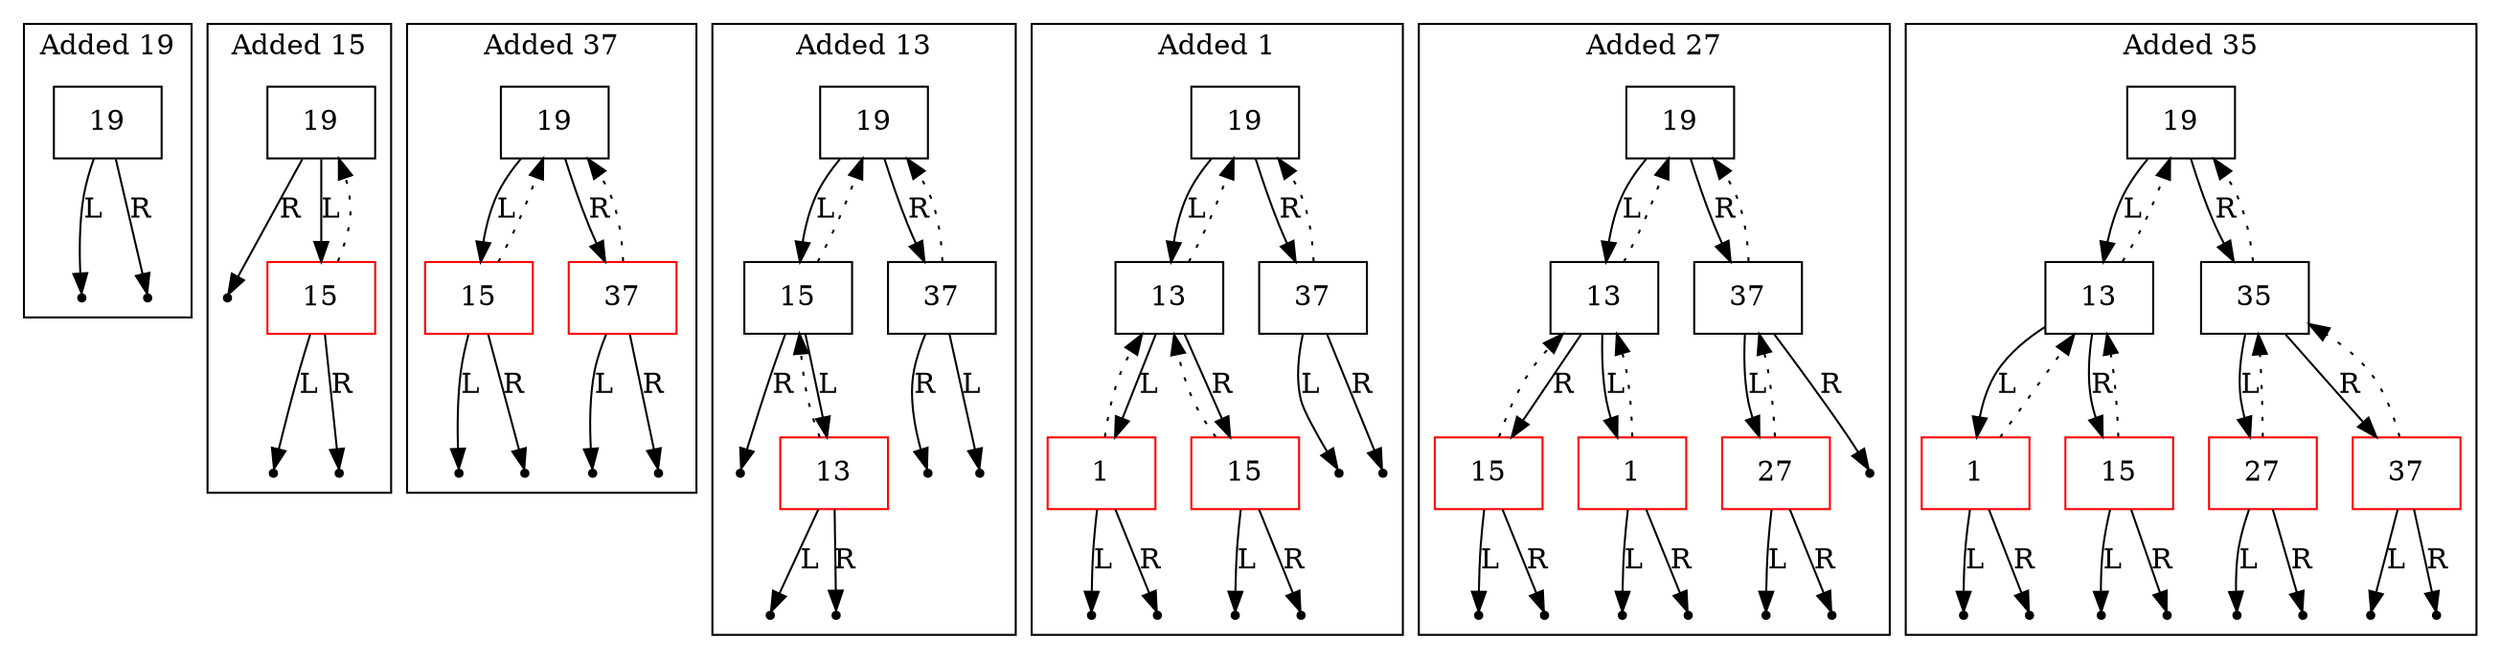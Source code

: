 digraph {
subgraph "cluster_Added 19_count_1"{
label ="Added 19";
"cluster_Added 19_count_1_data_19"[shape=record color=black label="{19}"];
"cluster_Added 19_count_1_data_19_leftNull" [label=Null shape=point color=black];
"cluster_Added 19_count_1_data_19_rightNull" [label=Null shape=point color=black];

"cluster_Added 19_count_1_data_19" -> "cluster_Added 19_count_1_data_19_leftNull"[label=L];
"cluster_Added 19_count_1_data_19" -> "cluster_Added 19_count_1_data_19_rightNull"[label=R];

}
subgraph "cluster_Added 15_count_2"{
label ="Added 15";
"cluster_Added 15_count_2_data_19"[shape=record color=black label="{19}"];
"cluster_Added 15_count_2_data_19_rightNull" [label=Null shape=point color=black];
"cluster_Added 15_count_2_data_15"[shape=record color=red label="{15}"];
"cluster_Added 15_count_2_data_15_leftNull" [label=Null shape=point color=black];
"cluster_Added 15_count_2_data_15_rightNull" [label=Null shape=point color=black];

"cluster_Added 15_count_2_data_19" -> "cluster_Added 15_count_2_data_15"[label=L];
"cluster_Added 15_count_2_data_19" -> "cluster_Added 15_count_2_data_19_rightNull"[label=R];
"cluster_Added 15_count_2_data_15" -> "cluster_Added 15_count_2_data_19"[style=dotted];
"cluster_Added 15_count_2_data_15" -> "cluster_Added 15_count_2_data_15_leftNull"[label=L];
"cluster_Added 15_count_2_data_15" -> "cluster_Added 15_count_2_data_15_rightNull"[label=R];

}
subgraph "cluster_Added 37_count_3"{
label ="Added 37";
"cluster_Added 37_count_3_data_19"[shape=record color=black label="{19}"];
"cluster_Added 37_count_3_data_15"[shape=record color=red label="{15}"];
"cluster_Added 37_count_3_data_15_leftNull" [label=Null shape=point color=black];
"cluster_Added 37_count_3_data_15_rightNull" [label=Null shape=point color=black];
"cluster_Added 37_count_3_data_37"[shape=record color=red label="{37}"];
"cluster_Added 37_count_3_data_37_leftNull" [label=Null shape=point color=black];
"cluster_Added 37_count_3_data_37_rightNull" [label=Null shape=point color=black];

"cluster_Added 37_count_3_data_19" -> "cluster_Added 37_count_3_data_15"[label=L];
"cluster_Added 37_count_3_data_19" -> "cluster_Added 37_count_3_data_37"[label=R];
"cluster_Added 37_count_3_data_15" -> "cluster_Added 37_count_3_data_19"[style=dotted];
"cluster_Added 37_count_3_data_15" -> "cluster_Added 37_count_3_data_15_leftNull"[label=L];
"cluster_Added 37_count_3_data_15" -> "cluster_Added 37_count_3_data_15_rightNull"[label=R];
"cluster_Added 37_count_3_data_37" -> "cluster_Added 37_count_3_data_19"[style=dotted];
"cluster_Added 37_count_3_data_37" -> "cluster_Added 37_count_3_data_37_leftNull"[label=L];
"cluster_Added 37_count_3_data_37" -> "cluster_Added 37_count_3_data_37_rightNull"[label=R];

}
subgraph "cluster_Added 13_count_4"{
label ="Added 13";
"cluster_Added 13_count_4_data_19"[shape=record color=black label="{19}"];
"cluster_Added 13_count_4_data_15"[shape=record color=black label="{15}"];
"cluster_Added 13_count_4_data_15_rightNull" [label=Null shape=point color=black];
"cluster_Added 13_count_4_data_13"[shape=record color=red label="{13}"];
"cluster_Added 13_count_4_data_13_leftNull" [label=Null shape=point color=black];
"cluster_Added 13_count_4_data_13_rightNull" [label=Null shape=point color=black];
"cluster_Added 13_count_4_data_37"[shape=record color=black label="{37}"];
"cluster_Added 13_count_4_data_37_leftNull" [label=Null shape=point color=black];
"cluster_Added 13_count_4_data_37_rightNull" [label=Null shape=point color=black];

"cluster_Added 13_count_4_data_19" -> "cluster_Added 13_count_4_data_15"[label=L];
"cluster_Added 13_count_4_data_19" -> "cluster_Added 13_count_4_data_37"[label=R];
"cluster_Added 13_count_4_data_15" -> "cluster_Added 13_count_4_data_19"[style=dotted];
"cluster_Added 13_count_4_data_15" -> "cluster_Added 13_count_4_data_13"[label=L];
"cluster_Added 13_count_4_data_15" -> "cluster_Added 13_count_4_data_15_rightNull"[label=R];
"cluster_Added 13_count_4_data_13" -> "cluster_Added 13_count_4_data_15"[style=dotted];
"cluster_Added 13_count_4_data_13" -> "cluster_Added 13_count_4_data_13_leftNull"[label=L];
"cluster_Added 13_count_4_data_13" -> "cluster_Added 13_count_4_data_13_rightNull"[label=R];
"cluster_Added 13_count_4_data_37" -> "cluster_Added 13_count_4_data_19"[style=dotted];
"cluster_Added 13_count_4_data_37" -> "cluster_Added 13_count_4_data_37_leftNull"[label=L];
"cluster_Added 13_count_4_data_37" -> "cluster_Added 13_count_4_data_37_rightNull"[label=R];

}
subgraph "cluster_Added 1_count_5"{
label ="Added 1";
"cluster_Added 1_count_5_data_19"[shape=record color=black label="{19}"];
"cluster_Added 1_count_5_data_13"[shape=record color=black label="{13}"];
"cluster_Added 1_count_5_data_1"[shape=record color=red label="{1}"];
"cluster_Added 1_count_5_data_1_leftNull" [label=Null shape=point color=black];
"cluster_Added 1_count_5_data_1_rightNull" [label=Null shape=point color=black];
"cluster_Added 1_count_5_data_15"[shape=record color=red label="{15}"];
"cluster_Added 1_count_5_data_15_leftNull" [label=Null shape=point color=black];
"cluster_Added 1_count_5_data_15_rightNull" [label=Null shape=point color=black];
"cluster_Added 1_count_5_data_37"[shape=record color=black label="{37}"];
"cluster_Added 1_count_5_data_37_leftNull" [label=Null shape=point color=black];
"cluster_Added 1_count_5_data_37_rightNull" [label=Null shape=point color=black];

"cluster_Added 1_count_5_data_19" -> "cluster_Added 1_count_5_data_13"[label=L];
"cluster_Added 1_count_5_data_19" -> "cluster_Added 1_count_5_data_37"[label=R];
"cluster_Added 1_count_5_data_13" -> "cluster_Added 1_count_5_data_19"[style=dotted];
"cluster_Added 1_count_5_data_13" -> "cluster_Added 1_count_5_data_1"[label=L];
"cluster_Added 1_count_5_data_13" -> "cluster_Added 1_count_5_data_15"[label=R];
"cluster_Added 1_count_5_data_1" -> "cluster_Added 1_count_5_data_13"[style=dotted];
"cluster_Added 1_count_5_data_1" -> "cluster_Added 1_count_5_data_1_leftNull"[label=L];
"cluster_Added 1_count_5_data_1" -> "cluster_Added 1_count_5_data_1_rightNull"[label=R];
"cluster_Added 1_count_5_data_15" -> "cluster_Added 1_count_5_data_13"[style=dotted];
"cluster_Added 1_count_5_data_15" -> "cluster_Added 1_count_5_data_15_leftNull"[label=L];
"cluster_Added 1_count_5_data_15" -> "cluster_Added 1_count_5_data_15_rightNull"[label=R];
"cluster_Added 1_count_5_data_37" -> "cluster_Added 1_count_5_data_19"[style=dotted];
"cluster_Added 1_count_5_data_37" -> "cluster_Added 1_count_5_data_37_leftNull"[label=L];
"cluster_Added 1_count_5_data_37" -> "cluster_Added 1_count_5_data_37_rightNull"[label=R];

}
subgraph "cluster_Added 27_count_6"{
label ="Added 27";
"cluster_Added 27_count_6_data_19"[shape=record color=black label="{19}"];
"cluster_Added 27_count_6_data_13"[shape=record color=black label="{13}"];
"cluster_Added 27_count_6_data_1"[shape=record color=red label="{1}"];
"cluster_Added 27_count_6_data_1_leftNull" [label=Null shape=point color=black];
"cluster_Added 27_count_6_data_1_rightNull" [label=Null shape=point color=black];
"cluster_Added 27_count_6_data_15"[shape=record color=red label="{15}"];
"cluster_Added 27_count_6_data_15_leftNull" [label=Null shape=point color=black];
"cluster_Added 27_count_6_data_15_rightNull" [label=Null shape=point color=black];
"cluster_Added 27_count_6_data_37"[shape=record color=black label="{37}"];
"cluster_Added 27_count_6_data_37_rightNull" [label=Null shape=point color=black];
"cluster_Added 27_count_6_data_27"[shape=record color=red label="{27}"];
"cluster_Added 27_count_6_data_27_leftNull" [label=Null shape=point color=black];
"cluster_Added 27_count_6_data_27_rightNull" [label=Null shape=point color=black];

"cluster_Added 27_count_6_data_19" -> "cluster_Added 27_count_6_data_13"[label=L];
"cluster_Added 27_count_6_data_19" -> "cluster_Added 27_count_6_data_37"[label=R];
"cluster_Added 27_count_6_data_13" -> "cluster_Added 27_count_6_data_19"[style=dotted];
"cluster_Added 27_count_6_data_13" -> "cluster_Added 27_count_6_data_1"[label=L];
"cluster_Added 27_count_6_data_13" -> "cluster_Added 27_count_6_data_15"[label=R];
"cluster_Added 27_count_6_data_1" -> "cluster_Added 27_count_6_data_13"[style=dotted];
"cluster_Added 27_count_6_data_1" -> "cluster_Added 27_count_6_data_1_leftNull"[label=L];
"cluster_Added 27_count_6_data_1" -> "cluster_Added 27_count_6_data_1_rightNull"[label=R];
"cluster_Added 27_count_6_data_15" -> "cluster_Added 27_count_6_data_13"[style=dotted];
"cluster_Added 27_count_6_data_15" -> "cluster_Added 27_count_6_data_15_leftNull"[label=L];
"cluster_Added 27_count_6_data_15" -> "cluster_Added 27_count_6_data_15_rightNull"[label=R];
"cluster_Added 27_count_6_data_37" -> "cluster_Added 27_count_6_data_19"[style=dotted];
"cluster_Added 27_count_6_data_37" -> "cluster_Added 27_count_6_data_27"[label=L];
"cluster_Added 27_count_6_data_37" -> "cluster_Added 27_count_6_data_37_rightNull"[label=R];
"cluster_Added 27_count_6_data_27" -> "cluster_Added 27_count_6_data_37"[style=dotted];
"cluster_Added 27_count_6_data_27" -> "cluster_Added 27_count_6_data_27_leftNull"[label=L];
"cluster_Added 27_count_6_data_27" -> "cluster_Added 27_count_6_data_27_rightNull"[label=R];

}
subgraph "cluster_Added 35_count_7"{
label ="Added 35";
"cluster_Added 35_count_7_data_19"[shape=record color=black label="{19}"];
"cluster_Added 35_count_7_data_13"[shape=record color=black label="{13}"];
"cluster_Added 35_count_7_data_1"[shape=record color=red label="{1}"];
"cluster_Added 35_count_7_data_1_leftNull" [label=Null shape=point color=black];
"cluster_Added 35_count_7_data_1_rightNull" [label=Null shape=point color=black];
"cluster_Added 35_count_7_data_15"[shape=record color=red label="{15}"];
"cluster_Added 35_count_7_data_15_leftNull" [label=Null shape=point color=black];
"cluster_Added 35_count_7_data_15_rightNull" [label=Null shape=point color=black];
"cluster_Added 35_count_7_data_35"[shape=record color=black label="{35}"];
"cluster_Added 35_count_7_data_27"[shape=record color=red label="{27}"];
"cluster_Added 35_count_7_data_27_leftNull" [label=Null shape=point color=black];
"cluster_Added 35_count_7_data_27_rightNull" [label=Null shape=point color=black];
"cluster_Added 35_count_7_data_37"[shape=record color=red label="{37}"];
"cluster_Added 35_count_7_data_37_leftNull" [label=Null shape=point color=black];
"cluster_Added 35_count_7_data_37_rightNull" [label=Null shape=point color=black];

"cluster_Added 35_count_7_data_19" -> "cluster_Added 35_count_7_data_13"[label=L];
"cluster_Added 35_count_7_data_19" -> "cluster_Added 35_count_7_data_35"[label=R];
"cluster_Added 35_count_7_data_13" -> "cluster_Added 35_count_7_data_19"[style=dotted];
"cluster_Added 35_count_7_data_13" -> "cluster_Added 35_count_7_data_1"[label=L];
"cluster_Added 35_count_7_data_13" -> "cluster_Added 35_count_7_data_15"[label=R];
"cluster_Added 35_count_7_data_1" -> "cluster_Added 35_count_7_data_13"[style=dotted];
"cluster_Added 35_count_7_data_1" -> "cluster_Added 35_count_7_data_1_leftNull"[label=L];
"cluster_Added 35_count_7_data_1" -> "cluster_Added 35_count_7_data_1_rightNull"[label=R];
"cluster_Added 35_count_7_data_15" -> "cluster_Added 35_count_7_data_13"[style=dotted];
"cluster_Added 35_count_7_data_15" -> "cluster_Added 35_count_7_data_15_leftNull"[label=L];
"cluster_Added 35_count_7_data_15" -> "cluster_Added 35_count_7_data_15_rightNull"[label=R];
"cluster_Added 35_count_7_data_35" -> "cluster_Added 35_count_7_data_19"[style=dotted];
"cluster_Added 35_count_7_data_35" -> "cluster_Added 35_count_7_data_27"[label=L];
"cluster_Added 35_count_7_data_35" -> "cluster_Added 35_count_7_data_37"[label=R];
"cluster_Added 35_count_7_data_27" -> "cluster_Added 35_count_7_data_35"[style=dotted];
"cluster_Added 35_count_7_data_27" -> "cluster_Added 35_count_7_data_27_leftNull"[label=L];
"cluster_Added 35_count_7_data_27" -> "cluster_Added 35_count_7_data_27_rightNull"[label=R];
"cluster_Added 35_count_7_data_37" -> "cluster_Added 35_count_7_data_35"[style=dotted];
"cluster_Added 35_count_7_data_37" -> "cluster_Added 35_count_7_data_37_leftNull"[label=L];
"cluster_Added 35_count_7_data_37" -> "cluster_Added 35_count_7_data_37_rightNull"[label=R];

}
label = "";}

